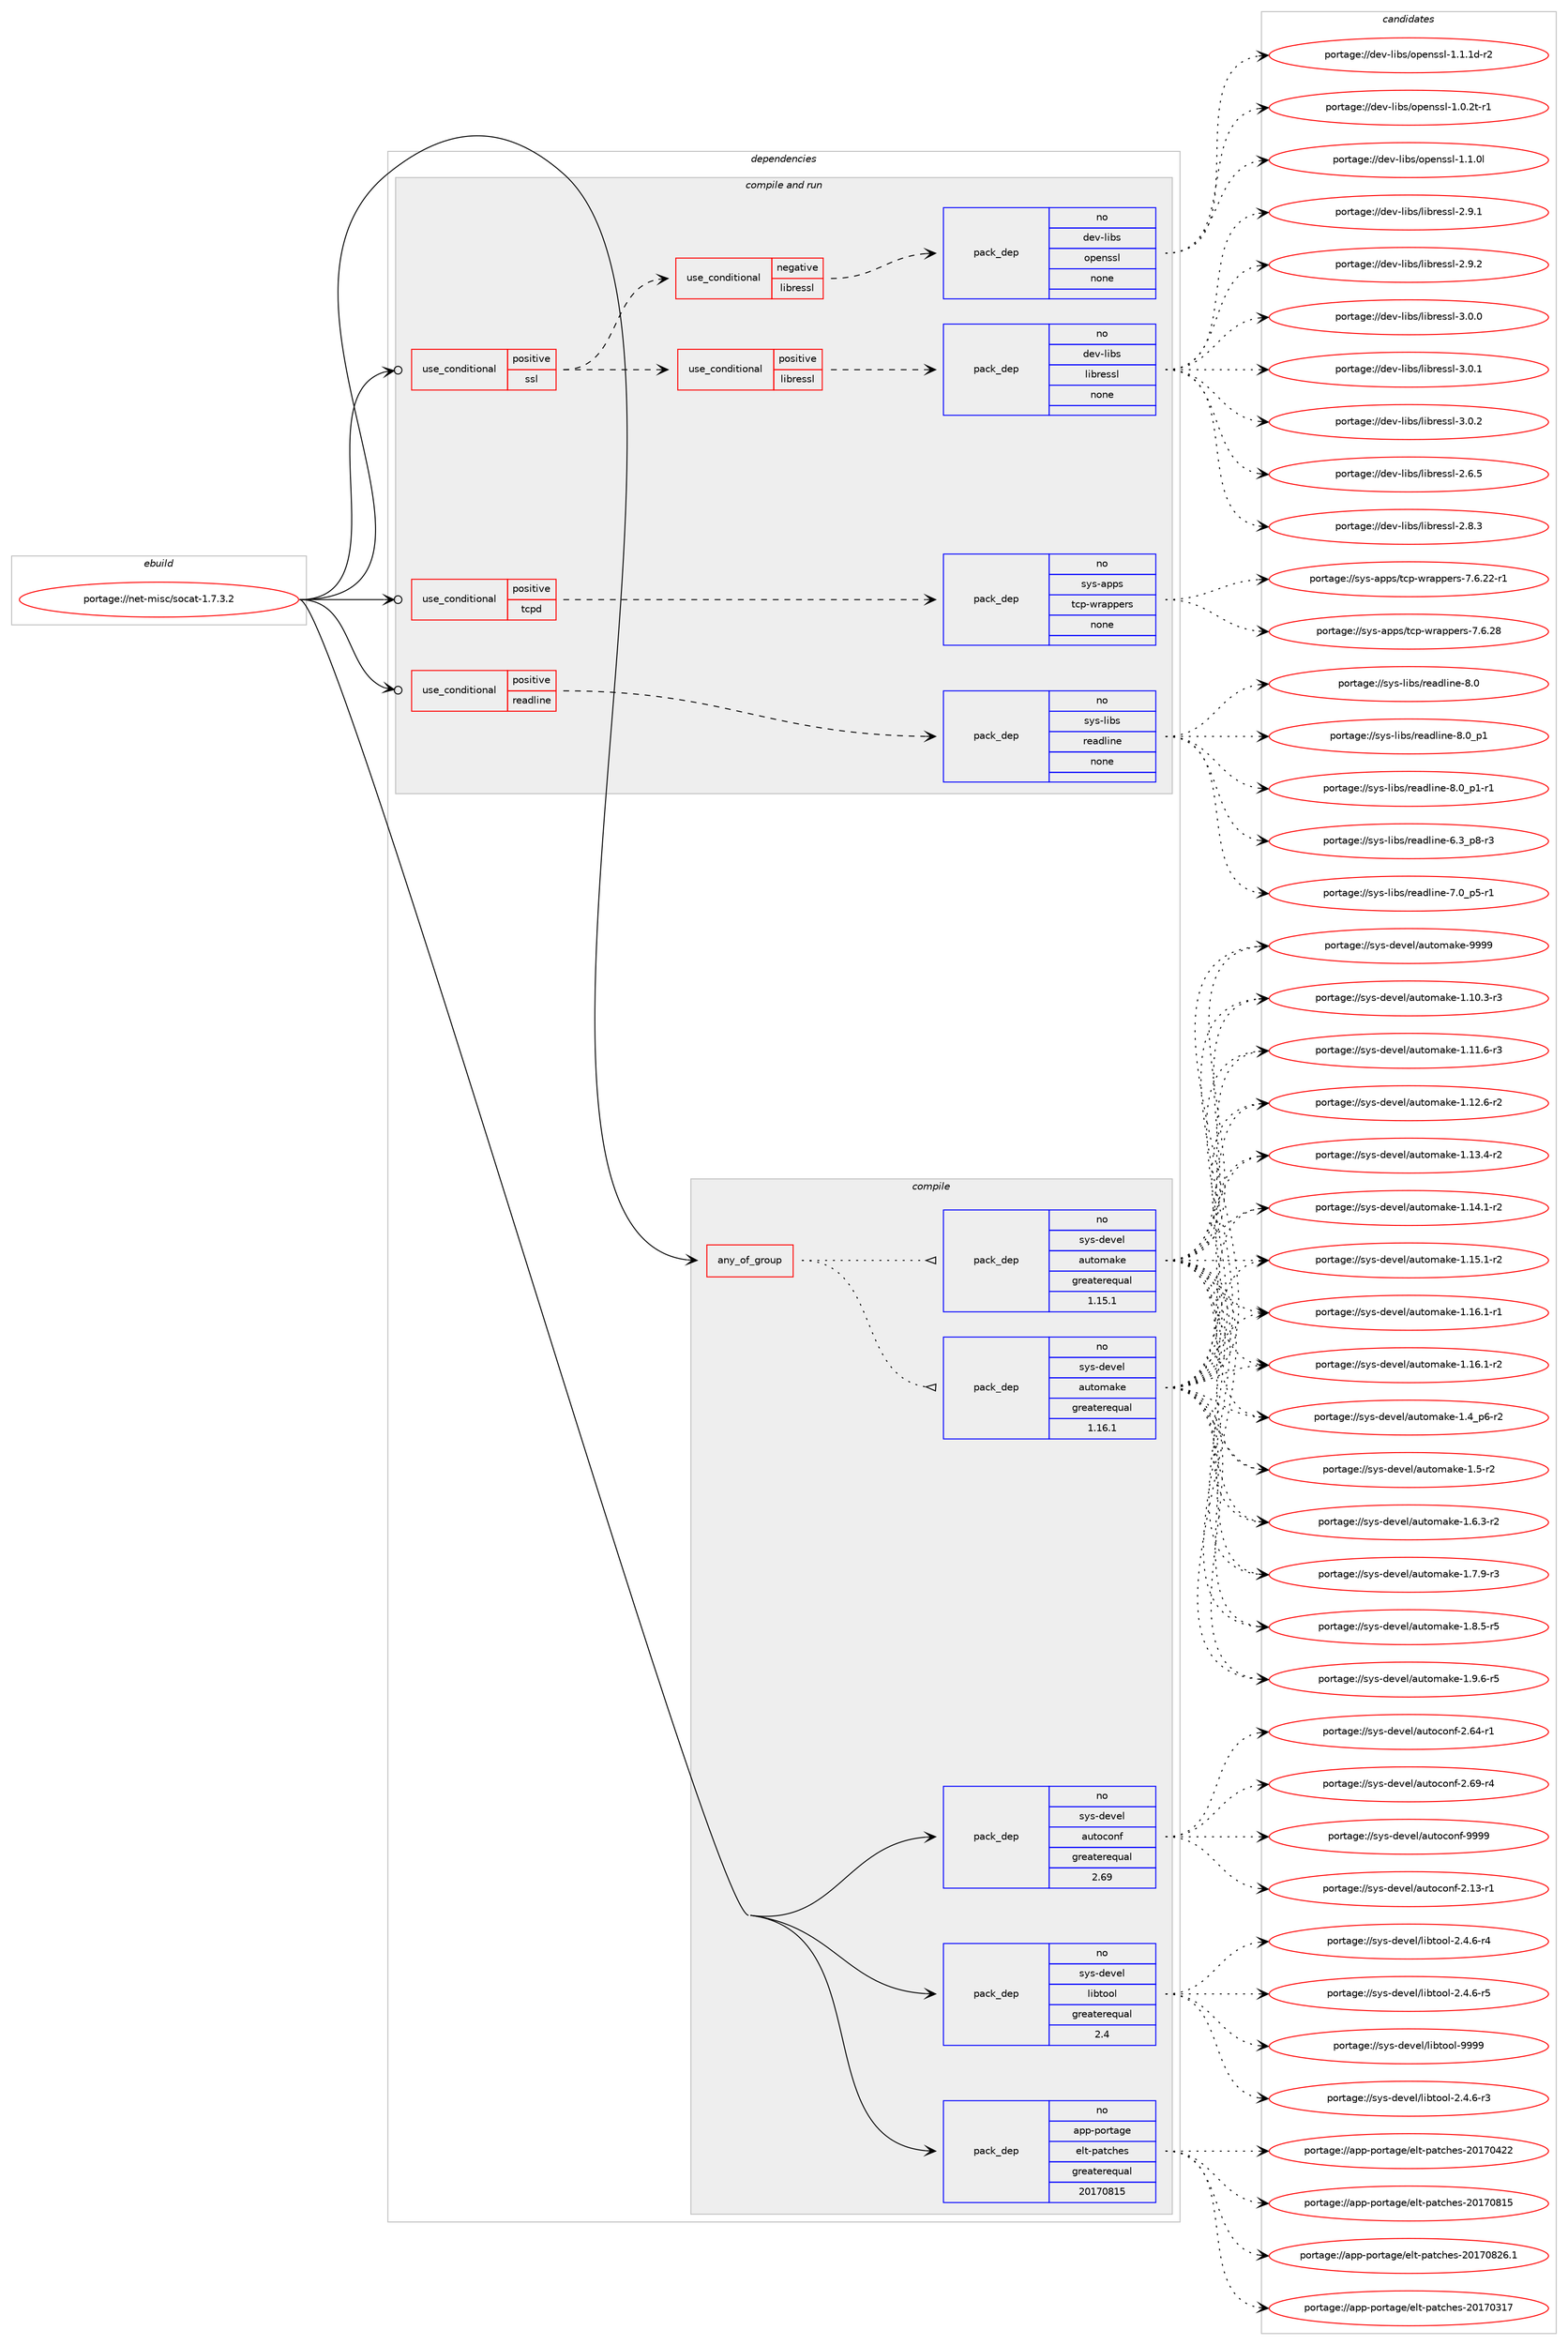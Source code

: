digraph prolog {

# *************
# Graph options
# *************

newrank=true;
concentrate=true;
compound=true;
graph [rankdir=LR,fontname=Helvetica,fontsize=10,ranksep=1.5];#, ranksep=2.5, nodesep=0.2];
edge  [arrowhead=vee];
node  [fontname=Helvetica,fontsize=10];

# **********
# The ebuild
# **********

subgraph cluster_leftcol {
color=gray;
rank=same;
label=<<i>ebuild</i>>;
id [label="portage://net-misc/socat-1.7.3.2", color=red, width=4, href="../net-misc/socat-1.7.3.2.svg"];
}

# ****************
# The dependencies
# ****************

subgraph cluster_midcol {
color=gray;
label=<<i>dependencies</i>>;
subgraph cluster_compile {
fillcolor="#eeeeee";
style=filled;
label=<<i>compile</i>>;
subgraph any6031 {
dependency370044 [label=<<TABLE BORDER="0" CELLBORDER="1" CELLSPACING="0" CELLPADDING="4"><TR><TD CELLPADDING="10">any_of_group</TD></TR></TABLE>>, shape=none, color=red];subgraph pack271265 {
dependency370045 [label=<<TABLE BORDER="0" CELLBORDER="1" CELLSPACING="0" CELLPADDING="4" WIDTH="220"><TR><TD ROWSPAN="6" CELLPADDING="30">pack_dep</TD></TR><TR><TD WIDTH="110">no</TD></TR><TR><TD>sys-devel</TD></TR><TR><TD>automake</TD></TR><TR><TD>greaterequal</TD></TR><TR><TD>1.16.1</TD></TR></TABLE>>, shape=none, color=blue];
}
dependency370044:e -> dependency370045:w [weight=20,style="dotted",arrowhead="oinv"];
subgraph pack271266 {
dependency370046 [label=<<TABLE BORDER="0" CELLBORDER="1" CELLSPACING="0" CELLPADDING="4" WIDTH="220"><TR><TD ROWSPAN="6" CELLPADDING="30">pack_dep</TD></TR><TR><TD WIDTH="110">no</TD></TR><TR><TD>sys-devel</TD></TR><TR><TD>automake</TD></TR><TR><TD>greaterequal</TD></TR><TR><TD>1.15.1</TD></TR></TABLE>>, shape=none, color=blue];
}
dependency370044:e -> dependency370046:w [weight=20,style="dotted",arrowhead="oinv"];
}
id:e -> dependency370044:w [weight=20,style="solid",arrowhead="vee"];
subgraph pack271267 {
dependency370047 [label=<<TABLE BORDER="0" CELLBORDER="1" CELLSPACING="0" CELLPADDING="4" WIDTH="220"><TR><TD ROWSPAN="6" CELLPADDING="30">pack_dep</TD></TR><TR><TD WIDTH="110">no</TD></TR><TR><TD>app-portage</TD></TR><TR><TD>elt-patches</TD></TR><TR><TD>greaterequal</TD></TR><TR><TD>20170815</TD></TR></TABLE>>, shape=none, color=blue];
}
id:e -> dependency370047:w [weight=20,style="solid",arrowhead="vee"];
subgraph pack271268 {
dependency370048 [label=<<TABLE BORDER="0" CELLBORDER="1" CELLSPACING="0" CELLPADDING="4" WIDTH="220"><TR><TD ROWSPAN="6" CELLPADDING="30">pack_dep</TD></TR><TR><TD WIDTH="110">no</TD></TR><TR><TD>sys-devel</TD></TR><TR><TD>autoconf</TD></TR><TR><TD>greaterequal</TD></TR><TR><TD>2.69</TD></TR></TABLE>>, shape=none, color=blue];
}
id:e -> dependency370048:w [weight=20,style="solid",arrowhead="vee"];
subgraph pack271269 {
dependency370049 [label=<<TABLE BORDER="0" CELLBORDER="1" CELLSPACING="0" CELLPADDING="4" WIDTH="220"><TR><TD ROWSPAN="6" CELLPADDING="30">pack_dep</TD></TR><TR><TD WIDTH="110">no</TD></TR><TR><TD>sys-devel</TD></TR><TR><TD>libtool</TD></TR><TR><TD>greaterequal</TD></TR><TR><TD>2.4</TD></TR></TABLE>>, shape=none, color=blue];
}
id:e -> dependency370049:w [weight=20,style="solid",arrowhead="vee"];
}
subgraph cluster_compileandrun {
fillcolor="#eeeeee";
style=filled;
label=<<i>compile and run</i>>;
subgraph cond92559 {
dependency370050 [label=<<TABLE BORDER="0" CELLBORDER="1" CELLSPACING="0" CELLPADDING="4"><TR><TD ROWSPAN="3" CELLPADDING="10">use_conditional</TD></TR><TR><TD>positive</TD></TR><TR><TD>readline</TD></TR></TABLE>>, shape=none, color=red];
subgraph pack271270 {
dependency370051 [label=<<TABLE BORDER="0" CELLBORDER="1" CELLSPACING="0" CELLPADDING="4" WIDTH="220"><TR><TD ROWSPAN="6" CELLPADDING="30">pack_dep</TD></TR><TR><TD WIDTH="110">no</TD></TR><TR><TD>sys-libs</TD></TR><TR><TD>readline</TD></TR><TR><TD>none</TD></TR><TR><TD></TD></TR></TABLE>>, shape=none, color=blue];
}
dependency370050:e -> dependency370051:w [weight=20,style="dashed",arrowhead="vee"];
}
id:e -> dependency370050:w [weight=20,style="solid",arrowhead="odotvee"];
subgraph cond92560 {
dependency370052 [label=<<TABLE BORDER="0" CELLBORDER="1" CELLSPACING="0" CELLPADDING="4"><TR><TD ROWSPAN="3" CELLPADDING="10">use_conditional</TD></TR><TR><TD>positive</TD></TR><TR><TD>ssl</TD></TR></TABLE>>, shape=none, color=red];
subgraph cond92561 {
dependency370053 [label=<<TABLE BORDER="0" CELLBORDER="1" CELLSPACING="0" CELLPADDING="4"><TR><TD ROWSPAN="3" CELLPADDING="10">use_conditional</TD></TR><TR><TD>negative</TD></TR><TR><TD>libressl</TD></TR></TABLE>>, shape=none, color=red];
subgraph pack271271 {
dependency370054 [label=<<TABLE BORDER="0" CELLBORDER="1" CELLSPACING="0" CELLPADDING="4" WIDTH="220"><TR><TD ROWSPAN="6" CELLPADDING="30">pack_dep</TD></TR><TR><TD WIDTH="110">no</TD></TR><TR><TD>dev-libs</TD></TR><TR><TD>openssl</TD></TR><TR><TD>none</TD></TR><TR><TD></TD></TR></TABLE>>, shape=none, color=blue];
}
dependency370053:e -> dependency370054:w [weight=20,style="dashed",arrowhead="vee"];
}
dependency370052:e -> dependency370053:w [weight=20,style="dashed",arrowhead="vee"];
subgraph cond92562 {
dependency370055 [label=<<TABLE BORDER="0" CELLBORDER="1" CELLSPACING="0" CELLPADDING="4"><TR><TD ROWSPAN="3" CELLPADDING="10">use_conditional</TD></TR><TR><TD>positive</TD></TR><TR><TD>libressl</TD></TR></TABLE>>, shape=none, color=red];
subgraph pack271272 {
dependency370056 [label=<<TABLE BORDER="0" CELLBORDER="1" CELLSPACING="0" CELLPADDING="4" WIDTH="220"><TR><TD ROWSPAN="6" CELLPADDING="30">pack_dep</TD></TR><TR><TD WIDTH="110">no</TD></TR><TR><TD>dev-libs</TD></TR><TR><TD>libressl</TD></TR><TR><TD>none</TD></TR><TR><TD></TD></TR></TABLE>>, shape=none, color=blue];
}
dependency370055:e -> dependency370056:w [weight=20,style="dashed",arrowhead="vee"];
}
dependency370052:e -> dependency370055:w [weight=20,style="dashed",arrowhead="vee"];
}
id:e -> dependency370052:w [weight=20,style="solid",arrowhead="odotvee"];
subgraph cond92563 {
dependency370057 [label=<<TABLE BORDER="0" CELLBORDER="1" CELLSPACING="0" CELLPADDING="4"><TR><TD ROWSPAN="3" CELLPADDING="10">use_conditional</TD></TR><TR><TD>positive</TD></TR><TR><TD>tcpd</TD></TR></TABLE>>, shape=none, color=red];
subgraph pack271273 {
dependency370058 [label=<<TABLE BORDER="0" CELLBORDER="1" CELLSPACING="0" CELLPADDING="4" WIDTH="220"><TR><TD ROWSPAN="6" CELLPADDING="30">pack_dep</TD></TR><TR><TD WIDTH="110">no</TD></TR><TR><TD>sys-apps</TD></TR><TR><TD>tcp-wrappers</TD></TR><TR><TD>none</TD></TR><TR><TD></TD></TR></TABLE>>, shape=none, color=blue];
}
dependency370057:e -> dependency370058:w [weight=20,style="dashed",arrowhead="vee"];
}
id:e -> dependency370057:w [weight=20,style="solid",arrowhead="odotvee"];
}
subgraph cluster_run {
fillcolor="#eeeeee";
style=filled;
label=<<i>run</i>>;
}
}

# **************
# The candidates
# **************

subgraph cluster_choices {
rank=same;
color=gray;
label=<<i>candidates</i>>;

subgraph choice271265 {
color=black;
nodesep=1;
choiceportage11512111545100101118101108479711711611110997107101454946494846514511451 [label="portage://sys-devel/automake-1.10.3-r3", color=red, width=4,href="../sys-devel/automake-1.10.3-r3.svg"];
choiceportage11512111545100101118101108479711711611110997107101454946494946544511451 [label="portage://sys-devel/automake-1.11.6-r3", color=red, width=4,href="../sys-devel/automake-1.11.6-r3.svg"];
choiceportage11512111545100101118101108479711711611110997107101454946495046544511450 [label="portage://sys-devel/automake-1.12.6-r2", color=red, width=4,href="../sys-devel/automake-1.12.6-r2.svg"];
choiceportage11512111545100101118101108479711711611110997107101454946495146524511450 [label="portage://sys-devel/automake-1.13.4-r2", color=red, width=4,href="../sys-devel/automake-1.13.4-r2.svg"];
choiceportage11512111545100101118101108479711711611110997107101454946495246494511450 [label="portage://sys-devel/automake-1.14.1-r2", color=red, width=4,href="../sys-devel/automake-1.14.1-r2.svg"];
choiceportage11512111545100101118101108479711711611110997107101454946495346494511450 [label="portage://sys-devel/automake-1.15.1-r2", color=red, width=4,href="../sys-devel/automake-1.15.1-r2.svg"];
choiceportage11512111545100101118101108479711711611110997107101454946495446494511449 [label="portage://sys-devel/automake-1.16.1-r1", color=red, width=4,href="../sys-devel/automake-1.16.1-r1.svg"];
choiceportage11512111545100101118101108479711711611110997107101454946495446494511450 [label="portage://sys-devel/automake-1.16.1-r2", color=red, width=4,href="../sys-devel/automake-1.16.1-r2.svg"];
choiceportage115121115451001011181011084797117116111109971071014549465295112544511450 [label="portage://sys-devel/automake-1.4_p6-r2", color=red, width=4,href="../sys-devel/automake-1.4_p6-r2.svg"];
choiceportage11512111545100101118101108479711711611110997107101454946534511450 [label="portage://sys-devel/automake-1.5-r2", color=red, width=4,href="../sys-devel/automake-1.5-r2.svg"];
choiceportage115121115451001011181011084797117116111109971071014549465446514511450 [label="portage://sys-devel/automake-1.6.3-r2", color=red, width=4,href="../sys-devel/automake-1.6.3-r2.svg"];
choiceportage115121115451001011181011084797117116111109971071014549465546574511451 [label="portage://sys-devel/automake-1.7.9-r3", color=red, width=4,href="../sys-devel/automake-1.7.9-r3.svg"];
choiceportage115121115451001011181011084797117116111109971071014549465646534511453 [label="portage://sys-devel/automake-1.8.5-r5", color=red, width=4,href="../sys-devel/automake-1.8.5-r5.svg"];
choiceportage115121115451001011181011084797117116111109971071014549465746544511453 [label="portage://sys-devel/automake-1.9.6-r5", color=red, width=4,href="../sys-devel/automake-1.9.6-r5.svg"];
choiceportage115121115451001011181011084797117116111109971071014557575757 [label="portage://sys-devel/automake-9999", color=red, width=4,href="../sys-devel/automake-9999.svg"];
dependency370045:e -> choiceportage11512111545100101118101108479711711611110997107101454946494846514511451:w [style=dotted,weight="100"];
dependency370045:e -> choiceportage11512111545100101118101108479711711611110997107101454946494946544511451:w [style=dotted,weight="100"];
dependency370045:e -> choiceportage11512111545100101118101108479711711611110997107101454946495046544511450:w [style=dotted,weight="100"];
dependency370045:e -> choiceportage11512111545100101118101108479711711611110997107101454946495146524511450:w [style=dotted,weight="100"];
dependency370045:e -> choiceportage11512111545100101118101108479711711611110997107101454946495246494511450:w [style=dotted,weight="100"];
dependency370045:e -> choiceportage11512111545100101118101108479711711611110997107101454946495346494511450:w [style=dotted,weight="100"];
dependency370045:e -> choiceportage11512111545100101118101108479711711611110997107101454946495446494511449:w [style=dotted,weight="100"];
dependency370045:e -> choiceportage11512111545100101118101108479711711611110997107101454946495446494511450:w [style=dotted,weight="100"];
dependency370045:e -> choiceportage115121115451001011181011084797117116111109971071014549465295112544511450:w [style=dotted,weight="100"];
dependency370045:e -> choiceportage11512111545100101118101108479711711611110997107101454946534511450:w [style=dotted,weight="100"];
dependency370045:e -> choiceportage115121115451001011181011084797117116111109971071014549465446514511450:w [style=dotted,weight="100"];
dependency370045:e -> choiceportage115121115451001011181011084797117116111109971071014549465546574511451:w [style=dotted,weight="100"];
dependency370045:e -> choiceportage115121115451001011181011084797117116111109971071014549465646534511453:w [style=dotted,weight="100"];
dependency370045:e -> choiceportage115121115451001011181011084797117116111109971071014549465746544511453:w [style=dotted,weight="100"];
dependency370045:e -> choiceportage115121115451001011181011084797117116111109971071014557575757:w [style=dotted,weight="100"];
}
subgraph choice271266 {
color=black;
nodesep=1;
choiceportage11512111545100101118101108479711711611110997107101454946494846514511451 [label="portage://sys-devel/automake-1.10.3-r3", color=red, width=4,href="../sys-devel/automake-1.10.3-r3.svg"];
choiceportage11512111545100101118101108479711711611110997107101454946494946544511451 [label="portage://sys-devel/automake-1.11.6-r3", color=red, width=4,href="../sys-devel/automake-1.11.6-r3.svg"];
choiceportage11512111545100101118101108479711711611110997107101454946495046544511450 [label="portage://sys-devel/automake-1.12.6-r2", color=red, width=4,href="../sys-devel/automake-1.12.6-r2.svg"];
choiceportage11512111545100101118101108479711711611110997107101454946495146524511450 [label="portage://sys-devel/automake-1.13.4-r2", color=red, width=4,href="../sys-devel/automake-1.13.4-r2.svg"];
choiceportage11512111545100101118101108479711711611110997107101454946495246494511450 [label="portage://sys-devel/automake-1.14.1-r2", color=red, width=4,href="../sys-devel/automake-1.14.1-r2.svg"];
choiceportage11512111545100101118101108479711711611110997107101454946495346494511450 [label="portage://sys-devel/automake-1.15.1-r2", color=red, width=4,href="../sys-devel/automake-1.15.1-r2.svg"];
choiceportage11512111545100101118101108479711711611110997107101454946495446494511449 [label="portage://sys-devel/automake-1.16.1-r1", color=red, width=4,href="../sys-devel/automake-1.16.1-r1.svg"];
choiceportage11512111545100101118101108479711711611110997107101454946495446494511450 [label="portage://sys-devel/automake-1.16.1-r2", color=red, width=4,href="../sys-devel/automake-1.16.1-r2.svg"];
choiceportage115121115451001011181011084797117116111109971071014549465295112544511450 [label="portage://sys-devel/automake-1.4_p6-r2", color=red, width=4,href="../sys-devel/automake-1.4_p6-r2.svg"];
choiceportage11512111545100101118101108479711711611110997107101454946534511450 [label="portage://sys-devel/automake-1.5-r2", color=red, width=4,href="../sys-devel/automake-1.5-r2.svg"];
choiceportage115121115451001011181011084797117116111109971071014549465446514511450 [label="portage://sys-devel/automake-1.6.3-r2", color=red, width=4,href="../sys-devel/automake-1.6.3-r2.svg"];
choiceportage115121115451001011181011084797117116111109971071014549465546574511451 [label="portage://sys-devel/automake-1.7.9-r3", color=red, width=4,href="../sys-devel/automake-1.7.9-r3.svg"];
choiceportage115121115451001011181011084797117116111109971071014549465646534511453 [label="portage://sys-devel/automake-1.8.5-r5", color=red, width=4,href="../sys-devel/automake-1.8.5-r5.svg"];
choiceportage115121115451001011181011084797117116111109971071014549465746544511453 [label="portage://sys-devel/automake-1.9.6-r5", color=red, width=4,href="../sys-devel/automake-1.9.6-r5.svg"];
choiceportage115121115451001011181011084797117116111109971071014557575757 [label="portage://sys-devel/automake-9999", color=red, width=4,href="../sys-devel/automake-9999.svg"];
dependency370046:e -> choiceportage11512111545100101118101108479711711611110997107101454946494846514511451:w [style=dotted,weight="100"];
dependency370046:e -> choiceportage11512111545100101118101108479711711611110997107101454946494946544511451:w [style=dotted,weight="100"];
dependency370046:e -> choiceportage11512111545100101118101108479711711611110997107101454946495046544511450:w [style=dotted,weight="100"];
dependency370046:e -> choiceportage11512111545100101118101108479711711611110997107101454946495146524511450:w [style=dotted,weight="100"];
dependency370046:e -> choiceportage11512111545100101118101108479711711611110997107101454946495246494511450:w [style=dotted,weight="100"];
dependency370046:e -> choiceportage11512111545100101118101108479711711611110997107101454946495346494511450:w [style=dotted,weight="100"];
dependency370046:e -> choiceportage11512111545100101118101108479711711611110997107101454946495446494511449:w [style=dotted,weight="100"];
dependency370046:e -> choiceportage11512111545100101118101108479711711611110997107101454946495446494511450:w [style=dotted,weight="100"];
dependency370046:e -> choiceportage115121115451001011181011084797117116111109971071014549465295112544511450:w [style=dotted,weight="100"];
dependency370046:e -> choiceportage11512111545100101118101108479711711611110997107101454946534511450:w [style=dotted,weight="100"];
dependency370046:e -> choiceportage115121115451001011181011084797117116111109971071014549465446514511450:w [style=dotted,weight="100"];
dependency370046:e -> choiceportage115121115451001011181011084797117116111109971071014549465546574511451:w [style=dotted,weight="100"];
dependency370046:e -> choiceportage115121115451001011181011084797117116111109971071014549465646534511453:w [style=dotted,weight="100"];
dependency370046:e -> choiceportage115121115451001011181011084797117116111109971071014549465746544511453:w [style=dotted,weight="100"];
dependency370046:e -> choiceportage115121115451001011181011084797117116111109971071014557575757:w [style=dotted,weight="100"];
}
subgraph choice271267 {
color=black;
nodesep=1;
choiceportage97112112451121111141169710310147101108116451129711699104101115455048495548514955 [label="portage://app-portage/elt-patches-20170317", color=red, width=4,href="../app-portage/elt-patches-20170317.svg"];
choiceportage97112112451121111141169710310147101108116451129711699104101115455048495548525050 [label="portage://app-portage/elt-patches-20170422", color=red, width=4,href="../app-portage/elt-patches-20170422.svg"];
choiceportage97112112451121111141169710310147101108116451129711699104101115455048495548564953 [label="portage://app-portage/elt-patches-20170815", color=red, width=4,href="../app-portage/elt-patches-20170815.svg"];
choiceportage971121124511211111411697103101471011081164511297116991041011154550484955485650544649 [label="portage://app-portage/elt-patches-20170826.1", color=red, width=4,href="../app-portage/elt-patches-20170826.1.svg"];
dependency370047:e -> choiceportage97112112451121111141169710310147101108116451129711699104101115455048495548514955:w [style=dotted,weight="100"];
dependency370047:e -> choiceportage97112112451121111141169710310147101108116451129711699104101115455048495548525050:w [style=dotted,weight="100"];
dependency370047:e -> choiceportage97112112451121111141169710310147101108116451129711699104101115455048495548564953:w [style=dotted,weight="100"];
dependency370047:e -> choiceportage971121124511211111411697103101471011081164511297116991041011154550484955485650544649:w [style=dotted,weight="100"];
}
subgraph choice271268 {
color=black;
nodesep=1;
choiceportage1151211154510010111810110847971171161119911111010245504649514511449 [label="portage://sys-devel/autoconf-2.13-r1", color=red, width=4,href="../sys-devel/autoconf-2.13-r1.svg"];
choiceportage1151211154510010111810110847971171161119911111010245504654524511449 [label="portage://sys-devel/autoconf-2.64-r1", color=red, width=4,href="../sys-devel/autoconf-2.64-r1.svg"];
choiceportage1151211154510010111810110847971171161119911111010245504654574511452 [label="portage://sys-devel/autoconf-2.69-r4", color=red, width=4,href="../sys-devel/autoconf-2.69-r4.svg"];
choiceportage115121115451001011181011084797117116111991111101024557575757 [label="portage://sys-devel/autoconf-9999", color=red, width=4,href="../sys-devel/autoconf-9999.svg"];
dependency370048:e -> choiceportage1151211154510010111810110847971171161119911111010245504649514511449:w [style=dotted,weight="100"];
dependency370048:e -> choiceportage1151211154510010111810110847971171161119911111010245504654524511449:w [style=dotted,weight="100"];
dependency370048:e -> choiceportage1151211154510010111810110847971171161119911111010245504654574511452:w [style=dotted,weight="100"];
dependency370048:e -> choiceportage115121115451001011181011084797117116111991111101024557575757:w [style=dotted,weight="100"];
}
subgraph choice271269 {
color=black;
nodesep=1;
choiceportage1151211154510010111810110847108105981161111111084550465246544511451 [label="portage://sys-devel/libtool-2.4.6-r3", color=red, width=4,href="../sys-devel/libtool-2.4.6-r3.svg"];
choiceportage1151211154510010111810110847108105981161111111084550465246544511452 [label="portage://sys-devel/libtool-2.4.6-r4", color=red, width=4,href="../sys-devel/libtool-2.4.6-r4.svg"];
choiceportage1151211154510010111810110847108105981161111111084550465246544511453 [label="portage://sys-devel/libtool-2.4.6-r5", color=red, width=4,href="../sys-devel/libtool-2.4.6-r5.svg"];
choiceportage1151211154510010111810110847108105981161111111084557575757 [label="portage://sys-devel/libtool-9999", color=red, width=4,href="../sys-devel/libtool-9999.svg"];
dependency370049:e -> choiceportage1151211154510010111810110847108105981161111111084550465246544511451:w [style=dotted,weight="100"];
dependency370049:e -> choiceportage1151211154510010111810110847108105981161111111084550465246544511452:w [style=dotted,weight="100"];
dependency370049:e -> choiceportage1151211154510010111810110847108105981161111111084550465246544511453:w [style=dotted,weight="100"];
dependency370049:e -> choiceportage1151211154510010111810110847108105981161111111084557575757:w [style=dotted,weight="100"];
}
subgraph choice271270 {
color=black;
nodesep=1;
choiceportage115121115451081059811547114101971001081051101014554465195112564511451 [label="portage://sys-libs/readline-6.3_p8-r3", color=red, width=4,href="../sys-libs/readline-6.3_p8-r3.svg"];
choiceportage115121115451081059811547114101971001081051101014555464895112534511449 [label="portage://sys-libs/readline-7.0_p5-r1", color=red, width=4,href="../sys-libs/readline-7.0_p5-r1.svg"];
choiceportage1151211154510810598115471141019710010810511010145564648 [label="portage://sys-libs/readline-8.0", color=red, width=4,href="../sys-libs/readline-8.0.svg"];
choiceportage11512111545108105981154711410197100108105110101455646489511249 [label="portage://sys-libs/readline-8.0_p1", color=red, width=4,href="../sys-libs/readline-8.0_p1.svg"];
choiceportage115121115451081059811547114101971001081051101014556464895112494511449 [label="portage://sys-libs/readline-8.0_p1-r1", color=red, width=4,href="../sys-libs/readline-8.0_p1-r1.svg"];
dependency370051:e -> choiceportage115121115451081059811547114101971001081051101014554465195112564511451:w [style=dotted,weight="100"];
dependency370051:e -> choiceportage115121115451081059811547114101971001081051101014555464895112534511449:w [style=dotted,weight="100"];
dependency370051:e -> choiceportage1151211154510810598115471141019710010810511010145564648:w [style=dotted,weight="100"];
dependency370051:e -> choiceportage11512111545108105981154711410197100108105110101455646489511249:w [style=dotted,weight="100"];
dependency370051:e -> choiceportage115121115451081059811547114101971001081051101014556464895112494511449:w [style=dotted,weight="100"];
}
subgraph choice271271 {
color=black;
nodesep=1;
choiceportage1001011184510810598115471111121011101151151084549464846501164511449 [label="portage://dev-libs/openssl-1.0.2t-r1", color=red, width=4,href="../dev-libs/openssl-1.0.2t-r1.svg"];
choiceportage100101118451081059811547111112101110115115108454946494648108 [label="portage://dev-libs/openssl-1.1.0l", color=red, width=4,href="../dev-libs/openssl-1.1.0l.svg"];
choiceportage1001011184510810598115471111121011101151151084549464946491004511450 [label="portage://dev-libs/openssl-1.1.1d-r2", color=red, width=4,href="../dev-libs/openssl-1.1.1d-r2.svg"];
dependency370054:e -> choiceportage1001011184510810598115471111121011101151151084549464846501164511449:w [style=dotted,weight="100"];
dependency370054:e -> choiceportage100101118451081059811547111112101110115115108454946494648108:w [style=dotted,weight="100"];
dependency370054:e -> choiceportage1001011184510810598115471111121011101151151084549464946491004511450:w [style=dotted,weight="100"];
}
subgraph choice271272 {
color=black;
nodesep=1;
choiceportage10010111845108105981154710810598114101115115108455046544653 [label="portage://dev-libs/libressl-2.6.5", color=red, width=4,href="../dev-libs/libressl-2.6.5.svg"];
choiceportage10010111845108105981154710810598114101115115108455046564651 [label="portage://dev-libs/libressl-2.8.3", color=red, width=4,href="../dev-libs/libressl-2.8.3.svg"];
choiceportage10010111845108105981154710810598114101115115108455046574649 [label="portage://dev-libs/libressl-2.9.1", color=red, width=4,href="../dev-libs/libressl-2.9.1.svg"];
choiceportage10010111845108105981154710810598114101115115108455046574650 [label="portage://dev-libs/libressl-2.9.2", color=red, width=4,href="../dev-libs/libressl-2.9.2.svg"];
choiceportage10010111845108105981154710810598114101115115108455146484648 [label="portage://dev-libs/libressl-3.0.0", color=red, width=4,href="../dev-libs/libressl-3.0.0.svg"];
choiceportage10010111845108105981154710810598114101115115108455146484649 [label="portage://dev-libs/libressl-3.0.1", color=red, width=4,href="../dev-libs/libressl-3.0.1.svg"];
choiceportage10010111845108105981154710810598114101115115108455146484650 [label="portage://dev-libs/libressl-3.0.2", color=red, width=4,href="../dev-libs/libressl-3.0.2.svg"];
dependency370056:e -> choiceportage10010111845108105981154710810598114101115115108455046544653:w [style=dotted,weight="100"];
dependency370056:e -> choiceportage10010111845108105981154710810598114101115115108455046564651:w [style=dotted,weight="100"];
dependency370056:e -> choiceportage10010111845108105981154710810598114101115115108455046574649:w [style=dotted,weight="100"];
dependency370056:e -> choiceportage10010111845108105981154710810598114101115115108455046574650:w [style=dotted,weight="100"];
dependency370056:e -> choiceportage10010111845108105981154710810598114101115115108455146484648:w [style=dotted,weight="100"];
dependency370056:e -> choiceportage10010111845108105981154710810598114101115115108455146484649:w [style=dotted,weight="100"];
dependency370056:e -> choiceportage10010111845108105981154710810598114101115115108455146484650:w [style=dotted,weight="100"];
}
subgraph choice271273 {
color=black;
nodesep=1;
choiceportage115121115459711211211547116991124511911497112112101114115455546544650504511449 [label="portage://sys-apps/tcp-wrappers-7.6.22-r1", color=red, width=4,href="../sys-apps/tcp-wrappers-7.6.22-r1.svg"];
choiceportage11512111545971121121154711699112451191149711211210111411545554654465056 [label="portage://sys-apps/tcp-wrappers-7.6.28", color=red, width=4,href="../sys-apps/tcp-wrappers-7.6.28.svg"];
dependency370058:e -> choiceportage115121115459711211211547116991124511911497112112101114115455546544650504511449:w [style=dotted,weight="100"];
dependency370058:e -> choiceportage11512111545971121121154711699112451191149711211210111411545554654465056:w [style=dotted,weight="100"];
}
}

}
